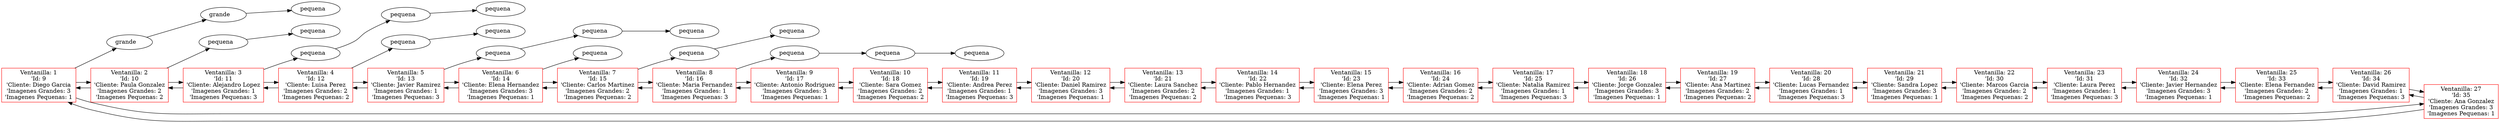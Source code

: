  digraph G {
 rankdir=LR;
 node0 [label="Ventanilla: 1\n'Id: 9\n'Cliente: Diego Garcia\n'Imagenes Grandes: 3\n'Imagenes Pequenas: 1", color="red", shape="rectangle"];
 element00 [label="grande    ", shape="ellipse"];
 node0 -> element00 [dir="forward"];
 element00 -> element01 [dir="forward"];
 element01 [label="grande    ", shape="ellipse"];
 element01 -> element02 [dir="forward"];
 element02 [label="pequena   ", shape="ellipse"];
 node1 [label="Ventanilla: 2\n'Id: 10\n'Cliente: Paula Gonzalez\n'Imagenes Grandes: 2\n'Imagenes Pequenas: 2", color="red", shape="rectangle"];
 element10 [label="pequena   ", shape="ellipse"];
 node1 -> element10 [dir="forward"];
 element10 -> element11 [dir="forward"];
 element11 [label="pequena   ", shape="ellipse"];
 node0 -> node1 [dir="back"];
 node0 -> node1 [dir="forward"];
 node2 [label="Ventanilla: 3\n'Id: 11\n'Cliente: Alejandro Lopez\n'Imagenes Grandes: 1\n'Imagenes Pequenas: 3", color="red", shape="rectangle"];
 element20 [label="pequena   ", shape="ellipse"];
 node2 -> element20 [dir="forward"];
 element20 -> element21 [dir="forward"];
 element21 [label="pequena   ", shape="ellipse"];
 element21 -> element22 [dir="forward"];
 element22 [label="pequena   ", shape="ellipse"];
 node1 -> node2 [dir="back"];
 node1 -> node2 [dir="forward"];
 node3 [label="Ventanilla: 4\n'Id: 12\n'Cliente: Luisa Perez\n'Imagenes Grandes: 2\n'Imagenes Pequenas: 2", color="red", shape="rectangle"];
 element30 [label="pequena   ", shape="ellipse"];
 node3 -> element30 [dir="forward"];
 element30 -> element31 [dir="forward"];
 element31 [label="pequena   ", shape="ellipse"];
 node2 -> node3 [dir="back"];
 node2 -> node3 [dir="forward"];
 node4 [label="Ventanilla: 5\n'Id: 13\n'Cliente: Javier Ramirez\n'Imagenes Grandes: 1\n'Imagenes Pequenas: 3", color="red", shape="rectangle"];
 element40 [label="pequena   ", shape="ellipse"];
 node4 -> element40 [dir="forward"];
 element40 -> element41 [dir="forward"];
 element41 [label="pequena   ", shape="ellipse"];
 element41 -> element42 [dir="forward"];
 element42 [label="pequena   ", shape="ellipse"];
 node3 -> node4 [dir="back"];
 node3 -> node4 [dir="forward"];
 node5 [label="Ventanilla: 6\n'Id: 14\n'Cliente: Elena Hernandez\n'Imagenes Grandes: 3\n'Imagenes Pequenas: 1", color="red", shape="rectangle"];
 element50 [label="pequena   ", shape="ellipse"];
 node5 -> element50 [dir="forward"];
 node4 -> node5 [dir="back"];
 node4 -> node5 [dir="forward"];
 node6 [label="Ventanilla: 7\n'Id: 15\n'Cliente: Carlos Martinez\n'Imagenes Grandes: 2\n'Imagenes Pequenas: 2", color="red", shape="rectangle"];
 element60 [label="pequena   ", shape="ellipse"];
 node6 -> element60 [dir="forward"];
 element60 -> element61 [dir="forward"];
 element61 [label="pequena   ", shape="ellipse"];
 node5 -> node6 [dir="back"];
 node5 -> node6 [dir="forward"];
 node7 [label="Ventanilla: 8\n'Id: 16\n'Cliente: Maria Fernandez\n'Imagenes Grandes: 1\n'Imagenes Pequenas: 3", color="red", shape="rectangle"];
 element70 [label="pequena   ", shape="ellipse"];
 node7 -> element70 [dir="forward"];
 element70 -> element71 [dir="forward"];
 element71 [label="pequena   ", shape="ellipse"];
 element71 -> element72 [dir="forward"];
 element72 [label="pequena   ", shape="ellipse"];
 node6 -> node7 [dir="back"];
 node6 -> node7 [dir="forward"];
 node8 [label="Ventanilla: 9\n'Id: 17\n'Cliente: Antonio Rodriguez\n'Imagenes Grandes: 3\n'Imagenes Pequenas: 1", color="red", shape="rectangle"];
 node7 -> node8 [dir="back"];
 node7 -> node8 [dir="forward"];
 node9 [label="Ventanilla: 10\n'Id: 18\n'Cliente: Sara Gomez\n'Imagenes Grandes: 2\n'Imagenes Pequenas: 2", color="red", shape="rectangle"];
 node8 -> node9 [dir="back"];
 node8 -> node9 [dir="forward"];
 node10 [label="Ventanilla: 11\n'Id: 19\n'Cliente: Andrea Perez\n'Imagenes Grandes: 1\n'Imagenes Pequenas: 3", color="red", shape="rectangle"];
 node9 -> node10 [dir="back"];
 node9 -> node10 [dir="forward"];
 node11 [label="Ventanilla: 12\n'Id: 20\n'Cliente: Daniel Ramirez\n'Imagenes Grandes: 3\n'Imagenes Pequenas: 1", color="red", shape="rectangle"];
 node10 -> node11 [dir="back"];
 node10 -> node11 [dir="forward"];
 node12 [label="Ventanilla: 13\n'Id: 21\n'Cliente: Laura Sanchez\n'Imagenes Grandes: 2\n'Imagenes Pequenas: 2", color="red", shape="rectangle"];
 node11 -> node12 [dir="back"];
 node11 -> node12 [dir="forward"];
 node13 [label="Ventanilla: 14\n'Id: 22\n'Cliente: Pablo Hernandez\n'Imagenes Grandes: 1\n'Imagenes Pequenas: 3", color="red", shape="rectangle"];
 node12 -> node13 [dir="back"];
 node12 -> node13 [dir="forward"];
 node14 [label="Ventanilla: 15\n'Id: 23\n'Cliente: Elena Perez\n'Imagenes Grandes: 3\n'Imagenes Pequenas: 1", color="red", shape="rectangle"];
 node13 -> node14 [dir="back"];
 node13 -> node14 [dir="forward"];
 node15 [label="Ventanilla: 16\n'Id: 24\n'Cliente: Adrian Gomez\n'Imagenes Grandes: 2\n'Imagenes Pequenas: 2", color="red", shape="rectangle"];
 node14 -> node15 [dir="back"];
 node14 -> node15 [dir="forward"];
 node16 [label="Ventanilla: 17\n'Id: 25\n'Cliente: Natalia Ramirez\n'Imagenes Grandes: 1\n'Imagenes Pequenas: 3", color="red", shape="rectangle"];
 node15 -> node16 [dir="back"];
 node15 -> node16 [dir="forward"];
 node17 [label="Ventanilla: 18\n'Id: 26\n'Cliente: Jorge Gonzalez\n'Imagenes Grandes: 3\n'Imagenes Pequenas: 1", color="red", shape="rectangle"];
 node16 -> node17 [dir="back"];
 node16 -> node17 [dir="forward"];
 node18 [label="Ventanilla: 19\n'Id: 27\n'Cliente: Ana Martinez\n'Imagenes Grandes: 2\n'Imagenes Pequenas: 2", color="red", shape="rectangle"];
 node17 -> node18 [dir="back"];
 node17 -> node18 [dir="forward"];
 node19 [label="Ventanilla: 20\n'Id: 28\n'Cliente: Lucas Fernandez\n'Imagenes Grandes: 1\n'Imagenes Pequenas: 3", color="red", shape="rectangle"];
 node18 -> node19 [dir="back"];
 node18 -> node19 [dir="forward"];
 node20 [label="Ventanilla: 21\n'Id: 29\n'Cliente: Sandra Lopez\n'Imagenes Grandes: 3\n'Imagenes Pequenas: 1", color="red", shape="rectangle"];
 node19 -> node20 [dir="back"];
 node19 -> node20 [dir="forward"];
 node21 [label="Ventanilla: 22\n'Id: 30\n'Cliente: Marcos Garcia\n'Imagenes Grandes: 2\n'Imagenes Pequenas: 2", color="red", shape="rectangle"];
 node20 -> node21 [dir="back"];
 node20 -> node21 [dir="forward"];
 node22 [label="Ventanilla: 23\n'Id: 31\n'Cliente: Laura Perez\n'Imagenes Grandes: 1\n'Imagenes Pequenas: 3", color="red", shape="rectangle"];
 node21 -> node22 [dir="back"];
 node21 -> node22 [dir="forward"];
 node23 [label="Ventanilla: 24\n'Id: 32\n'Cliente: Javier Hernandez\n'Imagenes Grandes: 3\n'Imagenes Pequenas: 1", color="red", shape="rectangle"];
 node22 -> node23 [dir="back"];
 node22 -> node23 [dir="forward"];
 node24 [label="Ventanilla: 25\n'Id: 33\n'Cliente: Elena Fernandez\n'Imagenes Grandes: 2\n'Imagenes Pequenas: 2", color="red", shape="rectangle"];
 node23 -> node24 [dir="back"];
 node23 -> node24 [dir="forward"];
 node25 [label="Ventanilla: 26\n'Id: 34\n'Cliente: David Ramirez\n'Imagenes Grandes: 1\n'Imagenes Pequenas: 3", color="red", shape="rectangle"];
 node24 -> node25 [dir="back"];
 node24 -> node25 [dir="forward"];
 node26 [label="Ventanilla: 27\n'Id: 35\n'Cliente: Ana Gonzalez\n'Imagenes Grandes: 3\n'Imagenes Pequenas: 1", color="red", shape="rectangle"];
 node25 -> node26 [dir="back"];
 node25 -> node26 [dir="forward"];
 node26 -> node0 [dir="forward"];
 node26 -> node0 [dir="back"];
 }
